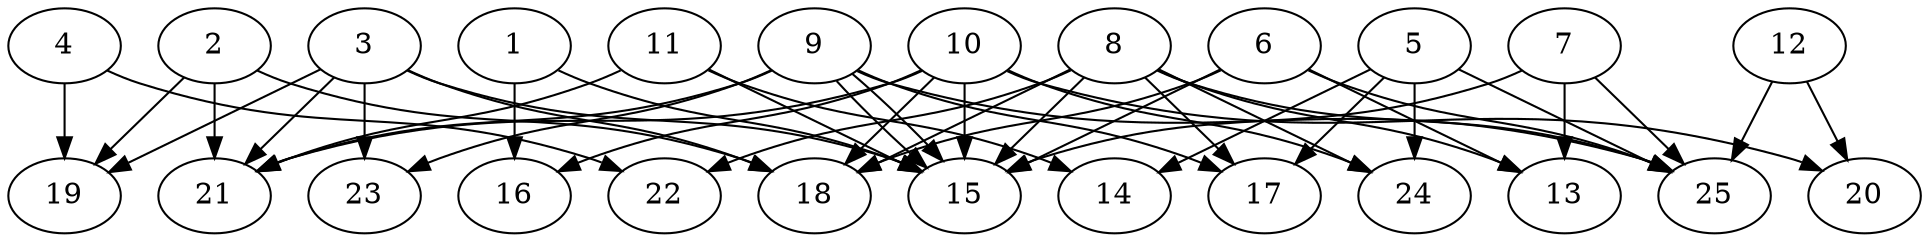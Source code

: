 // DAG automatically generated by daggen at Thu Oct  3 14:00:39 2019
// ./daggen --dot -n 25 --ccr 0.3 --fat 0.7 --regular 0.5 --density 0.7 --mindata 5242880 --maxdata 52428800 
digraph G {
  1 [size="164758187", alpha="0.16", expect_size="49427456"] 
  1 -> 15 [size ="49427456"]
  1 -> 16 [size ="49427456"]
  2 [size="40676693", alpha="0.04", expect_size="12203008"] 
  2 -> 18 [size ="12203008"]
  2 -> 19 [size ="12203008"]
  2 -> 21 [size ="12203008"]
  3 [size="102795947", alpha="0.09", expect_size="30838784"] 
  3 -> 15 [size ="30838784"]
  3 -> 18 [size ="30838784"]
  3 -> 19 [size ="30838784"]
  3 -> 21 [size ="30838784"]
  3 -> 23 [size ="30838784"]
  4 [size="157999787", alpha="0.08", expect_size="47399936"] 
  4 -> 19 [size ="47399936"]
  4 -> 22 [size ="47399936"]
  5 [size="26501120", alpha="0.11", expect_size="7950336"] 
  5 -> 14 [size ="7950336"]
  5 -> 17 [size ="7950336"]
  5 -> 24 [size ="7950336"]
  5 -> 25 [size ="7950336"]
  6 [size="121664853", alpha="0.03", expect_size="36499456"] 
  6 -> 13 [size ="36499456"]
  6 -> 15 [size ="36499456"]
  6 -> 18 [size ="36499456"]
  6 -> 25 [size ="36499456"]
  7 [size="47766187", alpha="0.09", expect_size="14329856"] 
  7 -> 13 [size ="14329856"]
  7 -> 15 [size ="14329856"]
  7 -> 25 [size ="14329856"]
  8 [size="60532053", alpha="0.11", expect_size="18159616"] 
  8 -> 13 [size ="18159616"]
  8 -> 15 [size ="18159616"]
  8 -> 17 [size ="18159616"]
  8 -> 18 [size ="18159616"]
  8 -> 22 [size ="18159616"]
  8 -> 24 [size ="18159616"]
  8 -> 25 [size ="18159616"]
  9 [size="56866133", alpha="0.09", expect_size="17059840"] 
  9 -> 15 [size ="17059840"]
  9 -> 15 [size ="17059840"]
  9 -> 17 [size ="17059840"]
  9 -> 21 [size ="17059840"]
  9 -> 23 [size ="17059840"]
  9 -> 25 [size ="17059840"]
  10 [size="70376107", alpha="0.06", expect_size="21112832"] 
  10 -> 15 [size ="21112832"]
  10 -> 16 [size ="21112832"]
  10 -> 18 [size ="21112832"]
  10 -> 20 [size ="21112832"]
  10 -> 21 [size ="21112832"]
  10 -> 24 [size ="21112832"]
  11 [size="65280000", alpha="0.06", expect_size="19584000"] 
  11 -> 14 [size ="19584000"]
  11 -> 15 [size ="19584000"]
  11 -> 21 [size ="19584000"]
  12 [size="37454507", alpha="0.18", expect_size="11236352"] 
  12 -> 20 [size ="11236352"]
  12 -> 25 [size ="11236352"]
  13 [size="65921707", alpha="0.16", expect_size="19776512"] 
  14 [size="139584853", alpha="0.13", expect_size="41875456"] 
  15 [size="48226987", alpha="0.15", expect_size="14468096"] 
  16 [size="130952533", alpha="0.07", expect_size="39285760"] 
  17 [size="157129387", alpha="0.10", expect_size="47138816"] 
  18 [size="72174933", alpha="0.06", expect_size="21652480"] 
  19 [size="158508373", alpha="0.01", expect_size="47552512"] 
  20 [size="74789547", alpha="0.14", expect_size="22436864"] 
  21 [size="123863040", alpha="0.05", expect_size="37158912"] 
  22 [size="167693653", alpha="0.19", expect_size="50308096"] 
  23 [size="152750080", alpha="0.04", expect_size="45825024"] 
  24 [size="124136107", alpha="0.07", expect_size="37240832"] 
  25 [size="69792427", alpha="0.11", expect_size="20937728"] 
}
